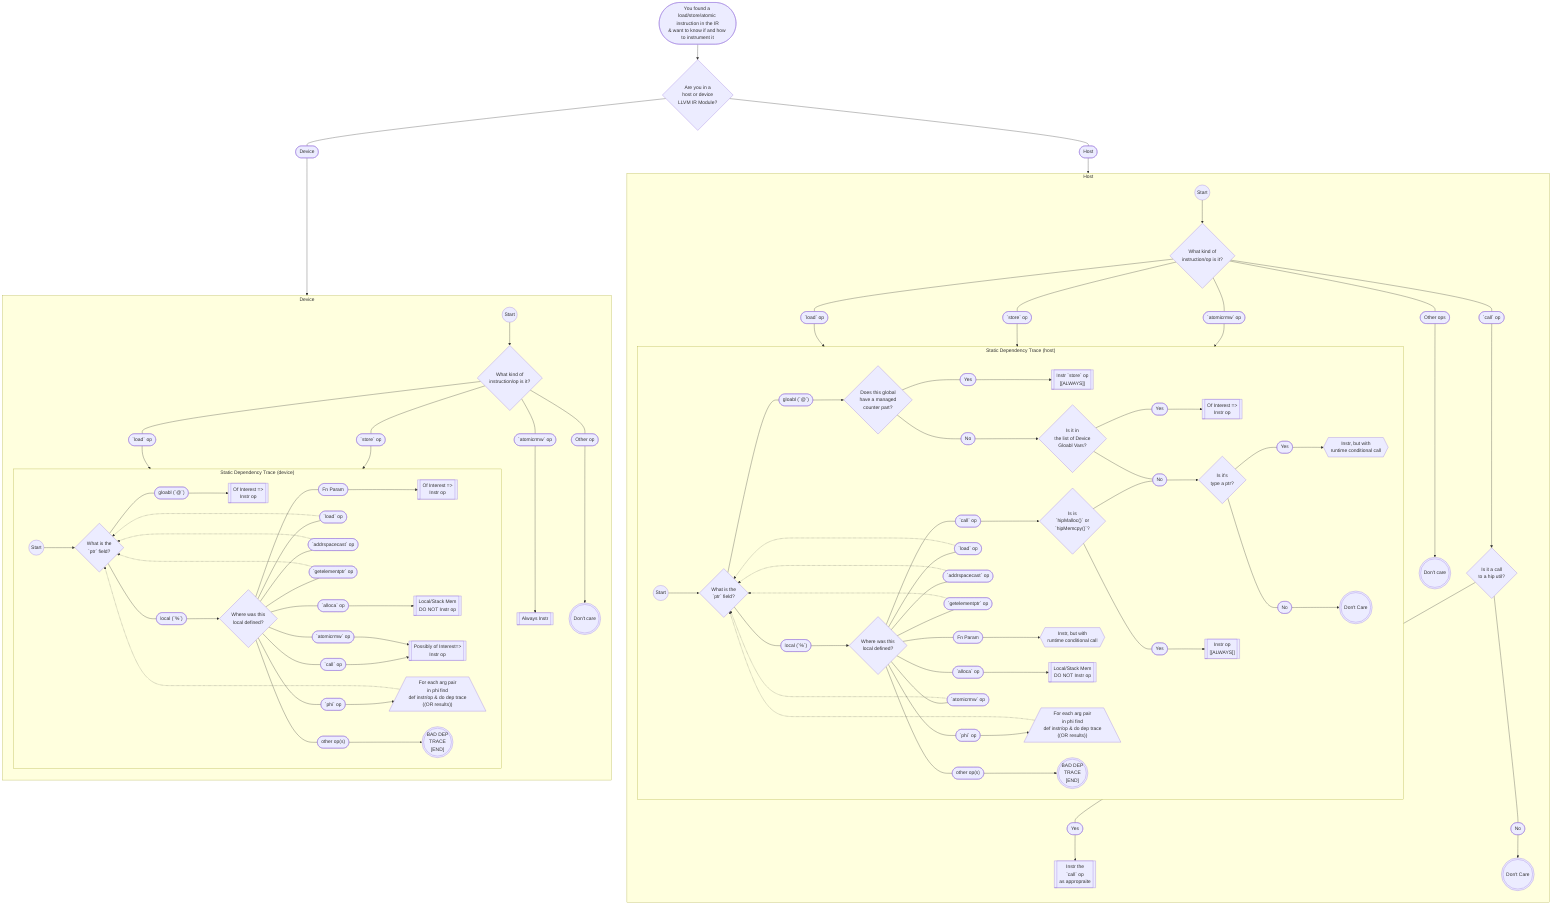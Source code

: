 flowchart TB
    START_(["You found a load/store/atomic instruction in the IR\n& want to know if and how to instrument it"])
    modType{"Are you in a\nhost or device\nLLVM IR Module?"}
    subgraph HOST ["Host"]
        direction TB
        H_instrType{"What kind of\ninstruction/op is it?"}
        subgraph H_DEP_TRACE ["Static Dependency Trace (host)"]
            direction LR
            %% -- Node Decl --
            HT_START((Start))
            HT_Dep{"What is the\n`ptr` field?"}
            HT_HasManaged{"Does this global\nhave a managed\ncounter part?"}
            HT_IsManaged[["Instr `store` op\n[[ALWAYS]]\n"]]
            HT_IsItDeviceMem{"Is it in\nthe list of Device\nGloabl Vars?"}
            HT_IsDeviceMem[["Of Interest =>\nInstr op"]]
            HT_StackMem[["Local/Stack Mem\nDO NOT Instr op"]]
            %% HT_IsPosDeviceMem[["Possibly of Interest=>\nInstr op"]]
            HT_IsItPtrTy{"Is it's\ntype a ptr?"}
            HT_IsItMemCall{"Is is\n`hipMalloc()` or\n`hipMemcpy()`?"}
            HT_IsMemCall[["Instr op\n[[ALWAYS]]"]]
            %% HT_NotHeap[["NOT of Interest =>\n(DO NOT Instr `store` op)"]]
            HT_DepTrace{"Where was this\nlocal defined?"}
            HT_PhiSplit[/"For each arg pair\nin phi find\ndef instr/op & do dep trace\n((OR results))"\]
            %% HT_FnParamType{"Is the param of\na ptr/ref type?"}
            %% HT_CallRetTy{"Is the return\ntype a ptr?"}
            HT_InstrWithRuntimeCond0{{"Instr, but with\nruntime conditional call"}}
            HT_InstrWithRuntimeCond{{"Instr, but with\nruntime conditional call"}}
            %% -- PATH DECL --
            HT_START --> HT_Dep
            HT_Dep --- HT_global(["gloabl (`@`)"]) --> HT_HasManaged
            HT_HasManaged --- HT_Yes0(["Yes"]) --> HT_IsManaged
            HT_HasManaged --- HT_No0(["No"]) --> HT_IsItDeviceMem
            HT_IsItMemCall --- HT_No1
            HT_IsItDeviceMem --- HT_Yes1(["Yes"]) --> HT_IsDeviceMem
            HT_IsItDeviceMem --- HT_No1(["No"]) --> HT_IsItPtrTy
            HT_IsItPtrTy --- HT_Yes2(["Yes"]) --> HT_InstrWithRuntimeCond
            HT_IsItPtrTy --- HT_No2(["No"]) --> HT_DontCare0((("Don't Care")))
            HT_Dep --- HT_local(["local (`%`)"]) --> HT_DepTrace
            HT_DepTrace --- HT_FnParam(["Fn Param"]) --> HT_InstrWithRuntimeCond0
            %% HT_DepTrace --- HT_FnParam(["Fn Param"]) --> HT_FnParamType
            %% HT_FnParamType -- "Yes" --> HT_IsDeviceMem0
            %% HT_FnParamType -- "No" --> HT_NotHeap
            HT_DepTrace --- HT_LoadInstr([" `load` op"]) -.-> HT_Dep
            HT_DepTrace --- HT_AddrCastInstr([" `addrspacecast` op"]) -.-> HT_Dep
            HT_DepTrace --- HT_EmlInstr([" `getelementptr` op"]) -.-> HT_Dep
            HT_DepTrace --- HT_AllocInstr([" `alloca` op"]) --> HT_StackMem
            HT_DepTrace --- HT_CallInstr([" `call` op"]) --> HT_IsItMemCall
            HT_IsItMemCall --- HT_Yes3(["Yes"]) --> HT_IsMemCall
            %% HT_IsItMemCall --- HT_No3(["No"]) --> HT_IsItPtrTy
            HT_DepTrace --- HT_AtomicInstr([" `atomicrmw` op"]) -.-> HT_Dep
            HT_DepTrace --- HT_PhiInstr([" `phi` op"]) --> HT_PhiSplit -.-> HT_Dep
            %% HT_ARecord[["Record atomic op\n[[ALWAYS]]"]] -.-> HT_Dep
            HT_DepTrace --- HT_ArithInstr(["other op(s)"]) --> HT_BAD_TRACE((("BAD DEP\nTRACE\n[END]")))
            %% HT_CallRetTy -- "Yes" --> HT_IsDeviceMem
            %% HT_CallRetTy -- "No" --> HT_NotHeap
        end
        H_IsHipCall{"Is it a call\nto a hip util?"}
        H_DontCare((("Don't care")))
        H_InstrCall[["Instr the\n`call` op\nas appropraite"]]
        H_START(("Start")) --> H_instrType
        H_instrType --- H_OtherOp(["Other ops"]) --> H_DontCare
        H_instrType --- H_LOAD([" `load` op"])          --> H_DEP_TRACE
        H_instrType --- H_STORE([" `store` op"])        --> H_DEP_TRACE
        H_instrType --- H_ATOMIC([" `atomicrmw` op"])   --> H_DEP_TRACE
        H_instrType --- H_CALL([" `call` op"]) --> H_IsHipCall
        H_IsHipCall --- H_Yes0(["Yes"]) --> H_InstrCall
        H_IsHipCall --- H_No0(["No"]) --> H_DontCare0((("Don't Care")))
    end
    subgraph DEVICE ["Device"]
        direction TB
        D_START((Start))
        D_instrType{"What kind of\ninstruction/op is it?"}
        subgraph D_DEP_TRACE ["Static Dependency Trace (device)"]
            direction LR
            %% -- Node Decl --
            DT_START((Start))
            DT_Dep{"What is the\n`ptr` field?"}
            %% DT_HasManaged{"Does this global\nhave a managed\ncounter part?"}
            %% DT_IsManaged[["Instr `store` op\n[[ALWAYS]]\n"]]
            DT_IsDeviceMem[["Of Interest =>\nInstr op"]]
            DT_IsDeviceMem0[["Of Interest =>\nInstr op"]]
            DT_StackMem[["Local/Stack Mem\nDO NOT Instr op"]]
            DT_IsPosDeviceMem[["Possibly of Interest=>\nInstr op"]]
            %% DT_NotHeap[["NOT of Interest =>\n(DO NOT Instr `store` op)"]]
            DT_DepTrace{"Where was this\nlocal defined?"}
            DT_PhiSplit[/"For each arg pair\nin phi find\ndef instr/op & do dep trace\n((OR results))"\]
            %% DT_FnParamType{"Is the param of\na ptr/ref type?"}
            %% DT_CallRetTy{"Is the return\ntype a ptr?"}
            %% -- PATH DECL --
            DT_START --> DT_Dep
            DT_Dep --- DT_global(["gloabl (`@`)"]) --> DT_IsDeviceMem
            %% DT_HasManaged --- DT_Yes0(["Yes"]) --> DT_IsManaged
            %% DT_HasManaged --- DT_No0(["No"]) --> DT_IsDeviceMem
            DT_Dep --- DT_local(["local (`%`)"]) --> DT_DepTrace
            DT_DepTrace --- DT_FnParam(["Fn Param"]) --> DT_IsDeviceMem0
            %% DT_DepTrace --- DT_FnParam(["Fn Param"]) --> DT_FnParamType
            %% DT_FnParamType -- "Yes" --> DT_IsDeviceMem0
            %% DT_FnParamType -- "No" --> DT_NotHeap
            DT_DepTrace --- DT_LoadInstr([" `load` op"]) -.-> DT_Dep
            DT_DepTrace --- DT_AddrCastInstr([" `addrspacecast` op"]) -.-> DT_Dep
            DT_DepTrace --- DT_EmlInstr([" `getelementptr` op"]) -.-> DT_Dep
            DT_DepTrace --- DT_AllocInstr([" `alloca` op"]) --> DT_StackMem
            DT_DepTrace --- DT_CallInstr([" `call` op"]) --> DT_IsPosDeviceMem
            DT_DepTrace --- DT_AtomicInstr([" `atomicrmw` op"]) --> DT_IsPosDeviceMem
            DT_DepTrace --- DT_PhiInstr([" `phi` op"]) --> DT_PhiSplit -.-> DT_Dep
            %% DT_ARecord[["Record atomic op\n[[ALWAYS]]"]] -.-> DT_Dep
            DT_DepTrace --- DT_ArithInstr(["other op(s)"]) --> DT_BAD_TRACE((("BAD DEP\nTRACE\n[END]")))
            %% DT_CallRetTy -- "Yes" --> DT_IsDeviceMem
            %% DT_CallRetTy -- "No" --> DT_NotHeap
        end
        %% subgraph D_LOAD ["Load"]
        %%     direction TB
        %%     %% -- NODE DECL --
        %%     DL_START((Start))
        %%     DL_Dep{"What is the\n`ptr` field?"}
        %%     DL_HasManaged{"Does this global\nhave a managed\ncounter part?"}
        %%     DL_IsManaged[["Instr `load` op\n[[ALWAYS]]\n"]]
        %%     DL_IsDeviceMem[["Of Interest =>\nInstr `load` op"]]
        %%     DL_DepTrace{"Where was this\nlocal defined?"}
        %%     %% -- PATH DECL --
        %%     DL_START --> DL_Dep
        %%     DL_Dep --- DL_global(["gloabl (`@`)"]) --> DL_HasManaged
        %%     DL_HasManaged --- DL_Yes0(["Yes"]) --> DL_IsManaged
        %%     DL_HasManaged --- DL_No0(["No"]) --> DL_IsDeviceMem
        %%     DL_Dep --- DL_local(["local (`%`)"]) --> DL_DepTrace
        %% end
        %% subgraph D_ATOMIC ["Atomic rmw"]
        %%     direction TB
        %%     DA_Dep(["What is the `ptr` field?"])
        %%     subgraph DA_CALL ["Call"]
        %%         DAC_Dep(["Is the first param a `ptr` type?"])
        %%     end
        %% end
        D_START --> D_instrType
        D_instrType --- D_LOAD([ `load` op]) --> D_DEP_TRACE
        D_instrType --- D_STORE([" `store` op"]) --> D_DEP_TRACE
        D_instrType --- D_ATOMIC([" `atomicrmw` op"]) --> D_AlwaysInstr[["Always Instr"]]
        D_instrType --- D_otherInstr(["Other op"]) --> D_DontCare((("Don't care")))
    end
    %% cLoc["Where in the code/IR is from?"]
    %% fnParamLoc["Is the function a GPU/device function?"]
    %% globalLoc["gloabl"]
    %% lambdaLoc["lambda"]
    START_ --> modType
    modType --- Device(["Device"]) --> DEVICE
    modType --- Host(["Host"]) --> HOST
    %% cLoc -- "function parameter" --> fnParamLoc
    %% cLoc -- "global scope" --> globalLoc
    %% cLoc -- "non-local or global closure" --> lambdaLoc
    %% cLoc -- "A previouse load instruction" --> loadLoc